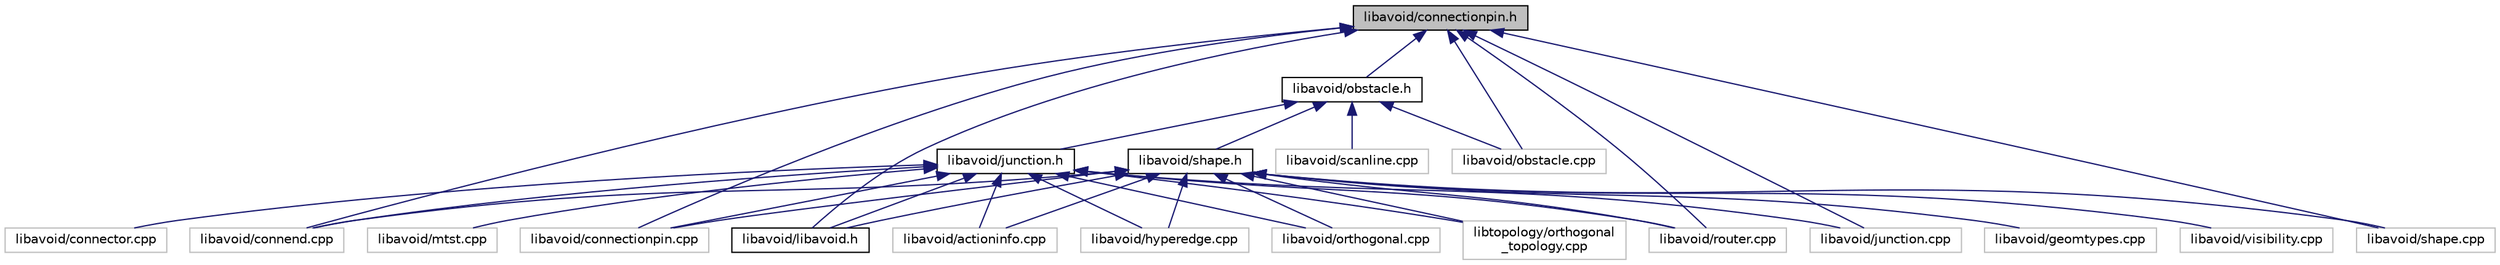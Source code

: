 digraph "libavoid/connectionpin.h"
{
  edge [fontname="Helvetica",fontsize="10",labelfontname="Helvetica",labelfontsize="10"];
  node [fontname="Helvetica",fontsize="10",shape=record];
  Node1 [label="libavoid/connectionpin.h",height=0.2,width=0.4,color="black", fillcolor="grey75", style="filled" fontcolor="black"];
  Node1 -> Node2 [dir="back",color="midnightblue",fontsize="10",style="solid",fontname="Helvetica"];
  Node2 [label="libavoid/obstacle.h",height=0.2,width=0.4,color="black", fillcolor="white", style="filled",URL="$obstacle_8h.html",tooltip="Contains the interface for the Obstacle class, the superclass for ShapeRef and JunctionRef."];
  Node2 -> Node3 [dir="back",color="midnightblue",fontsize="10",style="solid",fontname="Helvetica"];
  Node3 [label="libavoid/shape.h",height=0.2,width=0.4,color="black", fillcolor="white", style="filled",URL="$shape_8h.html",tooltip="Contains the interface for the ShapeRef class."];
  Node3 -> Node4 [dir="back",color="midnightblue",fontsize="10",style="solid",fontname="Helvetica"];
  Node4 [label="libavoid/actioninfo.cpp",height=0.2,width=0.4,color="grey75", fillcolor="white", style="filled"];
  Node3 -> Node5 [dir="back",color="midnightblue",fontsize="10",style="solid",fontname="Helvetica"];
  Node5 [label="libavoid/connectionpin.cpp",height=0.2,width=0.4,color="grey75", fillcolor="white", style="filled"];
  Node3 -> Node6 [dir="back",color="midnightblue",fontsize="10",style="solid",fontname="Helvetica"];
  Node6 [label="libavoid/connend.cpp",height=0.2,width=0.4,color="grey75", fillcolor="white", style="filled"];
  Node3 -> Node7 [dir="back",color="midnightblue",fontsize="10",style="solid",fontname="Helvetica"];
  Node7 [label="libavoid/geomtypes.cpp",height=0.2,width=0.4,color="grey75", fillcolor="white", style="filled"];
  Node3 -> Node8 [dir="back",color="midnightblue",fontsize="10",style="solid",fontname="Helvetica"];
  Node8 [label="libavoid/hyperedge.cpp",height=0.2,width=0.4,color="grey75", fillcolor="white", style="filled"];
  Node3 -> Node9 [dir="back",color="midnightblue",fontsize="10",style="solid",fontname="Helvetica"];
  Node9 [label="libavoid/libavoid.h",height=0.2,width=0.4,color="black", fillcolor="white", style="filled",URL="$libavoid_8h.html",tooltip="Standard libavoid include file which includes all libavoid header files."];
  Node3 -> Node10 [dir="back",color="midnightblue",fontsize="10",style="solid",fontname="Helvetica"];
  Node10 [label="libavoid/orthogonal.cpp",height=0.2,width=0.4,color="grey75", fillcolor="white", style="filled"];
  Node3 -> Node11 [dir="back",color="midnightblue",fontsize="10",style="solid",fontname="Helvetica"];
  Node11 [label="libavoid/router.cpp",height=0.2,width=0.4,color="grey75", fillcolor="white", style="filled"];
  Node3 -> Node12 [dir="back",color="midnightblue",fontsize="10",style="solid",fontname="Helvetica"];
  Node12 [label="libavoid/shape.cpp",height=0.2,width=0.4,color="grey75", fillcolor="white", style="filled"];
  Node3 -> Node13 [dir="back",color="midnightblue",fontsize="10",style="solid",fontname="Helvetica"];
  Node13 [label="libavoid/visibility.cpp",height=0.2,width=0.4,color="grey75", fillcolor="white", style="filled"];
  Node3 -> Node14 [dir="back",color="midnightblue",fontsize="10",style="solid",fontname="Helvetica"];
  Node14 [label="libtopology/orthogonal\l_topology.cpp",height=0.2,width=0.4,color="grey75", fillcolor="white", style="filled"];
  Node2 -> Node15 [dir="back",color="midnightblue",fontsize="10",style="solid",fontname="Helvetica"];
  Node15 [label="libavoid/junction.h",height=0.2,width=0.4,color="black", fillcolor="white", style="filled",URL="$junction_8h.html",tooltip="Contains the interface for the JunctionRef class."];
  Node15 -> Node4 [dir="back",color="midnightblue",fontsize="10",style="solid",fontname="Helvetica"];
  Node15 -> Node5 [dir="back",color="midnightblue",fontsize="10",style="solid",fontname="Helvetica"];
  Node15 -> Node16 [dir="back",color="midnightblue",fontsize="10",style="solid",fontname="Helvetica"];
  Node16 [label="libavoid/connector.cpp",height=0.2,width=0.4,color="grey75", fillcolor="white", style="filled"];
  Node15 -> Node6 [dir="back",color="midnightblue",fontsize="10",style="solid",fontname="Helvetica"];
  Node15 -> Node8 [dir="back",color="midnightblue",fontsize="10",style="solid",fontname="Helvetica"];
  Node15 -> Node17 [dir="back",color="midnightblue",fontsize="10",style="solid",fontname="Helvetica"];
  Node17 [label="libavoid/junction.cpp",height=0.2,width=0.4,color="grey75", fillcolor="white", style="filled"];
  Node15 -> Node9 [dir="back",color="midnightblue",fontsize="10",style="solid",fontname="Helvetica"];
  Node15 -> Node18 [dir="back",color="midnightblue",fontsize="10",style="solid",fontname="Helvetica"];
  Node18 [label="libavoid/mtst.cpp",height=0.2,width=0.4,color="grey75", fillcolor="white", style="filled"];
  Node15 -> Node10 [dir="back",color="midnightblue",fontsize="10",style="solid",fontname="Helvetica"];
  Node15 -> Node11 [dir="back",color="midnightblue",fontsize="10",style="solid",fontname="Helvetica"];
  Node15 -> Node14 [dir="back",color="midnightblue",fontsize="10",style="solid",fontname="Helvetica"];
  Node2 -> Node19 [dir="back",color="midnightblue",fontsize="10",style="solid",fontname="Helvetica"];
  Node19 [label="libavoid/obstacle.cpp",height=0.2,width=0.4,color="grey75", fillcolor="white", style="filled"];
  Node2 -> Node20 [dir="back",color="midnightblue",fontsize="10",style="solid",fontname="Helvetica"];
  Node20 [label="libavoid/scanline.cpp",height=0.2,width=0.4,color="grey75", fillcolor="white", style="filled"];
  Node1 -> Node5 [dir="back",color="midnightblue",fontsize="10",style="solid",fontname="Helvetica"];
  Node1 -> Node6 [dir="back",color="midnightblue",fontsize="10",style="solid",fontname="Helvetica"];
  Node1 -> Node17 [dir="back",color="midnightblue",fontsize="10",style="solid",fontname="Helvetica"];
  Node1 -> Node9 [dir="back",color="midnightblue",fontsize="10",style="solid",fontname="Helvetica"];
  Node1 -> Node19 [dir="back",color="midnightblue",fontsize="10",style="solid",fontname="Helvetica"];
  Node1 -> Node11 [dir="back",color="midnightblue",fontsize="10",style="solid",fontname="Helvetica"];
  Node1 -> Node12 [dir="back",color="midnightblue",fontsize="10",style="solid",fontname="Helvetica"];
}

